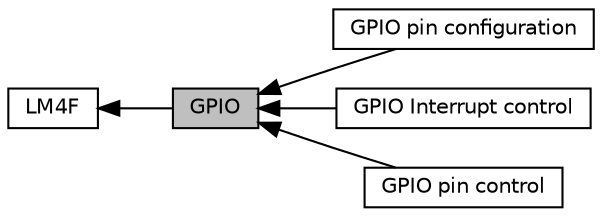 digraph "GPIO"
{
  edge [fontname="Helvetica",fontsize="10",labelfontname="Helvetica",labelfontsize="10"];
  node [fontname="Helvetica",fontsize="10",shape=record];
  rankdir=LR;
  Node0 [label="GPIO",height=0.2,width=0.4,color="black", fillcolor="grey75", style="filled", fontcolor="black"];
  Node1 [label="LM4F",height=0.2,width=0.4,color="black", fillcolor="white", style="filled",URL="$group__LM4Fxx.html",tooltip="Libraries for TI Stellaris LM4F series. "];
  Node2 [label="GPIO pin configuration",height=0.2,width=0.4,color="black", fillcolor="white", style="filled",URL="$group__gpio__config.html",tooltip="Enabling and configuring GPIO pins "];
  Node4 [label="GPIO Interrupt control",height=0.2,width=0.4,color="black", fillcolor="white", style="filled",URL="$group__gpio__irq.html",tooltip="Configuring interrupts from GPIO pins "];
  Node3 [label="GPIO pin control",height=0.2,width=0.4,color="black", fillcolor="white", style="filled",URL="$group__gpio__control.html",tooltip="Controlling GPIO pins "];
  Node1->Node0 [shape=plaintext, dir="back", style="solid"];
  Node0->Node2 [shape=plaintext, dir="back", style="solid"];
  Node0->Node3 [shape=plaintext, dir="back", style="solid"];
  Node0->Node4 [shape=plaintext, dir="back", style="solid"];
}
